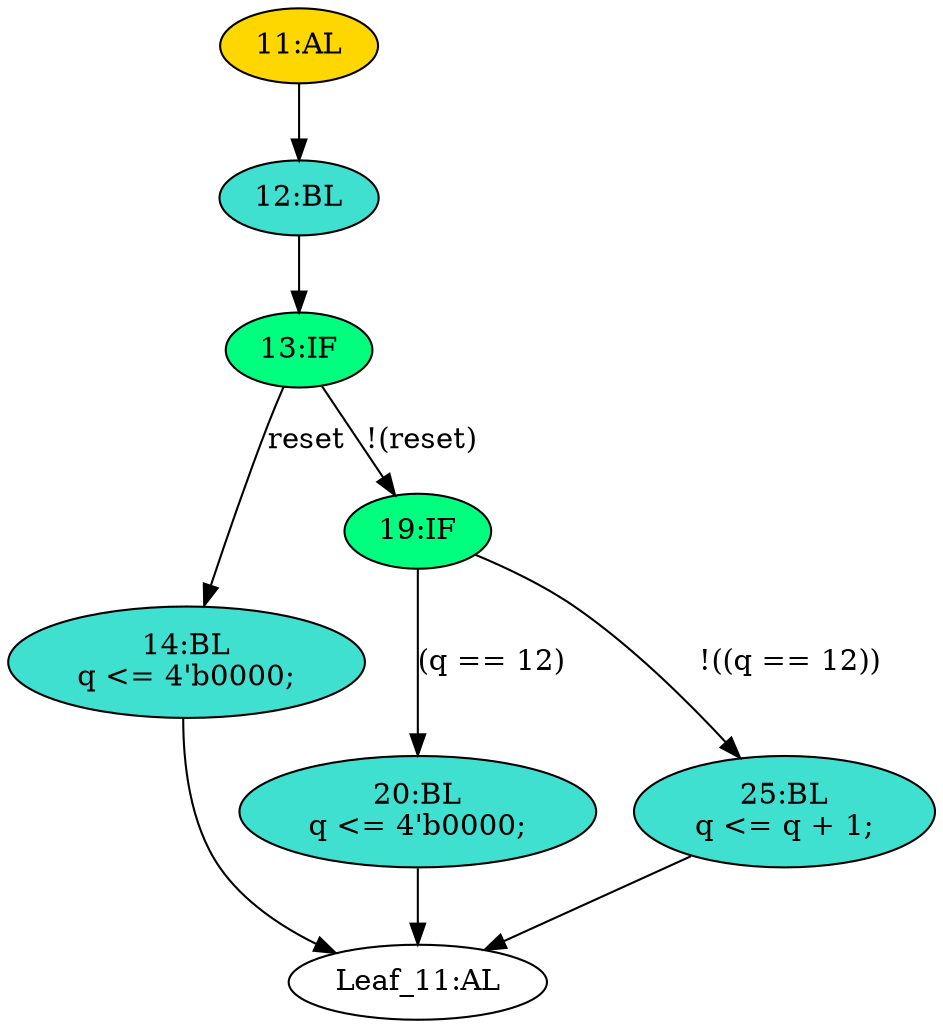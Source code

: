strict digraph "" {
	node [label="\N"];
	"14:BL"	[ast="<pyverilog.vparser.ast.Block object at 0x7f83d6138610>",
		fillcolor=turquoise,
		label="14:BL
q <= 4'b0000;",
		statements="[<pyverilog.vparser.ast.NonblockingSubstitution object at 0x7f83d61383d0>]",
		style=filled,
		typ=Block];
	"Leaf_11:AL"	[def_var="['q']",
		label="Leaf_11:AL"];
	"14:BL" -> "Leaf_11:AL"	[cond="[]",
		lineno=None];
	"13:IF"	[ast="<pyverilog.vparser.ast.IfStatement object at 0x7f83d6138790>",
		fillcolor=springgreen,
		label="13:IF",
		statements="[]",
		style=filled,
		typ=IfStatement];
	"13:IF" -> "14:BL"	[cond="['reset']",
		label=reset,
		lineno=13];
	"19:IF"	[ast="<pyverilog.vparser.ast.IfStatement object at 0x7f83d6138810>",
		fillcolor=springgreen,
		label="19:IF",
		statements="[]",
		style=filled,
		typ=IfStatement];
	"13:IF" -> "19:IF"	[cond="['reset']",
		label="!(reset)",
		lineno=13];
	"20:BL"	[ast="<pyverilog.vparser.ast.Block object at 0x7f83d6138ad0>",
		fillcolor=turquoise,
		label="20:BL
q <= 4'b0000;",
		statements="[<pyverilog.vparser.ast.NonblockingSubstitution object at 0x7f83d6138b10>]",
		style=filled,
		typ=Block];
	"20:BL" -> "Leaf_11:AL"	[cond="[]",
		lineno=None];
	"19:IF" -> "20:BL"	[cond="['q']",
		label="(q == 12)",
		lineno=19];
	"25:BL"	[ast="<pyverilog.vparser.ast.Block object at 0x7f83d6138850>",
		fillcolor=turquoise,
		label="25:BL
q <= q + 1;",
		statements="[<pyverilog.vparser.ast.NonblockingSubstitution object at 0x7f83d6138890>]",
		style=filled,
		typ=Block];
	"19:IF" -> "25:BL"	[cond="['q']",
		label="!((q == 12))",
		lineno=19];
	"12:BL"	[ast="<pyverilog.vparser.ast.Block object at 0x7f83d6138750>",
		fillcolor=turquoise,
		label="12:BL",
		statements="[]",
		style=filled,
		typ=Block];
	"12:BL" -> "13:IF"	[cond="[]",
		lineno=None];
	"11:AL"	[ast="<pyverilog.vparser.ast.Always object at 0x7f83d6138650>",
		clk_sens=True,
		fillcolor=gold,
		label="11:AL",
		sens="['clk']",
		statements="[]",
		style=filled,
		typ=Always,
		use_var="['reset', 'q']"];
	"11:AL" -> "12:BL"	[cond="[]",
		lineno=None];
	"25:BL" -> "Leaf_11:AL"	[cond="[]",
		lineno=None];
}
